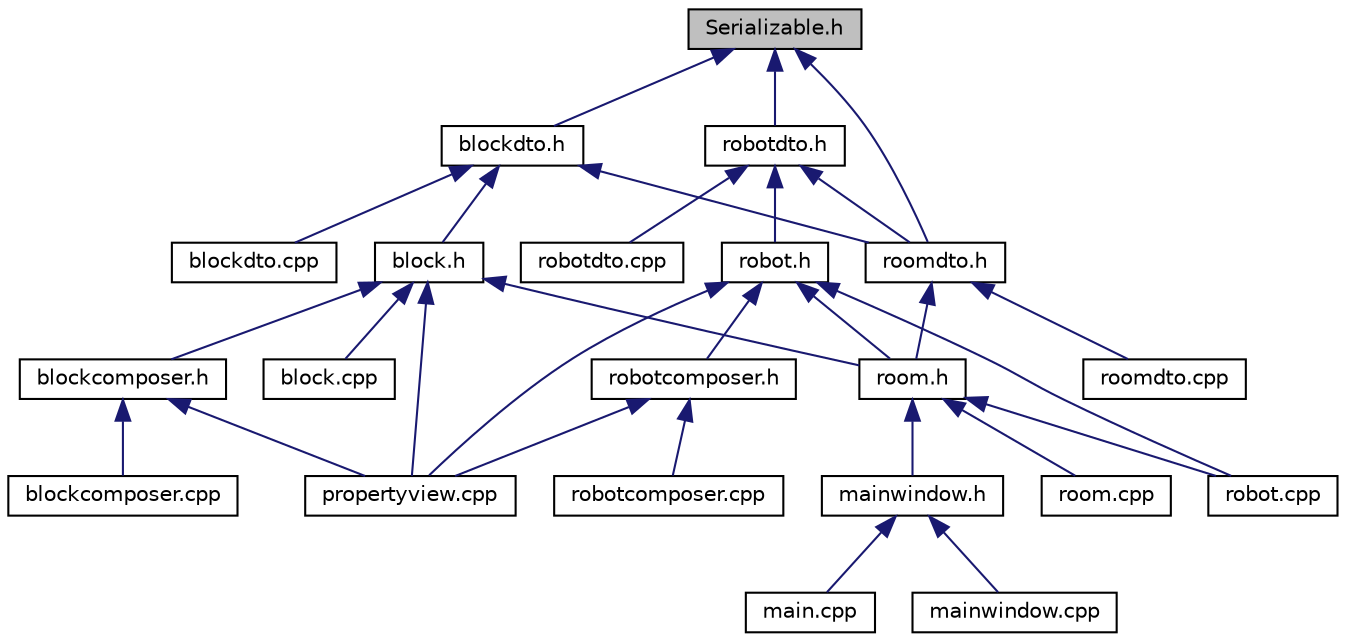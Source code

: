 digraph "Serializable.h"
{
 // LATEX_PDF_SIZE
  edge [fontname="Helvetica",fontsize="10",labelfontname="Helvetica",labelfontsize="10"];
  node [fontname="Helvetica",fontsize="10",shape=record];
  Node1 [label="Serializable.h",height=0.2,width=0.4,color="black", fillcolor="grey75", style="filled", fontcolor="black",tooltip="Abstract class for classes that can be serialized as json object."];
  Node1 -> Node2 [dir="back",color="midnightblue",fontsize="10",style="solid"];
  Node2 [label="blockdto.h",height=0.2,width=0.4,color="black", fillcolor="white", style="filled",URL="$blockdto_8h.html",tooltip="Block game entity dto class"];
  Node2 -> Node3 [dir="back",color="midnightblue",fontsize="10",style="solid"];
  Node3 [label="block.h",height=0.2,width=0.4,color="black", fillcolor="white", style="filled",URL="$block_8h.html",tooltip="Block game entity header file."];
  Node3 -> Node4 [dir="back",color="midnightblue",fontsize="10",style="solid"];
  Node4 [label="block.cpp",height=0.2,width=0.4,color="black", fillcolor="white", style="filled",URL="$block_8cpp.html",tooltip="block.h implementation"];
  Node3 -> Node5 [dir="back",color="midnightblue",fontsize="10",style="solid"];
  Node5 [label="blockcomposer.h",height=0.2,width=0.4,color="black", fillcolor="white", style="filled",URL="$blockcomposer_8h.html",tooltip="Block game entity binding class for property view"];
  Node5 -> Node6 [dir="back",color="midnightblue",fontsize="10",style="solid"];
  Node6 [label="blockcomposer.cpp",height=0.2,width=0.4,color="black", fillcolor="white", style="filled",URL="$blockcomposer_8cpp.html",tooltip="blockcomposer.h implementation"];
  Node5 -> Node7 [dir="back",color="midnightblue",fontsize="10",style="solid"];
  Node7 [label="propertyview.cpp",height=0.2,width=0.4,color="black", fillcolor="white", style="filled",URL="$propertyview_8cpp.html",tooltip="propertyview.h implementation"];
  Node3 -> Node7 [dir="back",color="midnightblue",fontsize="10",style="solid"];
  Node3 -> Node8 [dir="back",color="midnightblue",fontsize="10",style="solid"];
  Node8 [label="room.h",height=0.2,width=0.4,color="black", fillcolor="white", style="filled",URL="$room_8h.html",tooltip="Class that contains game entites"];
  Node8 -> Node9 [dir="back",color="midnightblue",fontsize="10",style="solid"];
  Node9 [label="mainwindow.h",height=0.2,width=0.4,color="black", fillcolor="white", style="filled",URL="$mainwindow_8h.html",tooltip="Main window class."];
  Node9 -> Node10 [dir="back",color="midnightblue",fontsize="10",style="solid"];
  Node10 [label="main.cpp",height=0.2,width=0.4,color="black", fillcolor="white", style="filled",URL="$main_8cpp.html",tooltip="Project main file"];
  Node9 -> Node11 [dir="back",color="midnightblue",fontsize="10",style="solid"];
  Node11 [label="mainwindow.cpp",height=0.2,width=0.4,color="black", fillcolor="white", style="filled",URL="$mainwindow_8cpp.html",tooltip="mainwindow.h implementation"];
  Node8 -> Node12 [dir="back",color="midnightblue",fontsize="10",style="solid"];
  Node12 [label="robot.cpp",height=0.2,width=0.4,color="black", fillcolor="white", style="filled",URL="$robot_8cpp.html",tooltip="robot.h implementation"];
  Node8 -> Node13 [dir="back",color="midnightblue",fontsize="10",style="solid"];
  Node13 [label="room.cpp",height=0.2,width=0.4,color="black", fillcolor="white", style="filled",URL="$room_8cpp.html",tooltip="room.h implementation"];
  Node2 -> Node14 [dir="back",color="midnightblue",fontsize="10",style="solid"];
  Node14 [label="blockdto.cpp",height=0.2,width=0.4,color="black", fillcolor="white", style="filled",URL="$blockdto_8cpp.html",tooltip="block.h implementation"];
  Node2 -> Node15 [dir="back",color="midnightblue",fontsize="10",style="solid"];
  Node15 [label="roomdto.h",height=0.2,width=0.4,color="black", fillcolor="white", style="filled",URL="$roomdto_8h.html",tooltip="Room dto class"];
  Node15 -> Node8 [dir="back",color="midnightblue",fontsize="10",style="solid"];
  Node15 -> Node16 [dir="back",color="midnightblue",fontsize="10",style="solid"];
  Node16 [label="roomdto.cpp",height=0.2,width=0.4,color="black", fillcolor="white", style="filled",URL="$roomdto_8cpp.html",tooltip="roomdto.h implementation"];
  Node1 -> Node17 [dir="back",color="midnightblue",fontsize="10",style="solid"];
  Node17 [label="robotdto.h",height=0.2,width=0.4,color="black", fillcolor="white", style="filled",URL="$robotdto_8h.html",tooltip="Robot game entity dto class"];
  Node17 -> Node18 [dir="back",color="midnightblue",fontsize="10",style="solid"];
  Node18 [label="robot.h",height=0.2,width=0.4,color="black", fillcolor="white", style="filled",URL="$robot_8h.html",tooltip="Robot game entity class."];
  Node18 -> Node7 [dir="back",color="midnightblue",fontsize="10",style="solid"];
  Node18 -> Node12 [dir="back",color="midnightblue",fontsize="10",style="solid"];
  Node18 -> Node19 [dir="back",color="midnightblue",fontsize="10",style="solid"];
  Node19 [label="robotcomposer.h",height=0.2,width=0.4,color="black", fillcolor="white", style="filled",URL="$robotcomposer_8h.html",tooltip="Robot game entity binding class for property view"];
  Node19 -> Node7 [dir="back",color="midnightblue",fontsize="10",style="solid"];
  Node19 -> Node20 [dir="back",color="midnightblue",fontsize="10",style="solid"];
  Node20 [label="robotcomposer.cpp",height=0.2,width=0.4,color="black", fillcolor="white", style="filled",URL="$robotcomposer_8cpp.html",tooltip="robotcomposer.h implementation"];
  Node18 -> Node8 [dir="back",color="midnightblue",fontsize="10",style="solid"];
  Node17 -> Node21 [dir="back",color="midnightblue",fontsize="10",style="solid"];
  Node21 [label="robotdto.cpp",height=0.2,width=0.4,color="black", fillcolor="white", style="filled",URL="$robotdto_8cpp.html",tooltip="robotdto.h implementation"];
  Node17 -> Node15 [dir="back",color="midnightblue",fontsize="10",style="solid"];
  Node1 -> Node15 [dir="back",color="midnightblue",fontsize="10",style="solid"];
}
